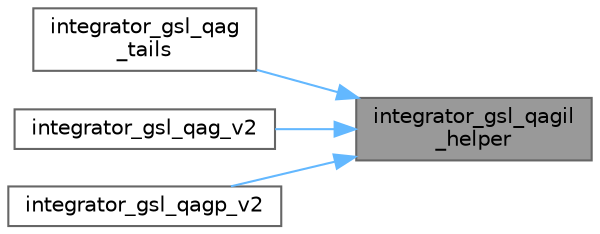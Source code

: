 digraph "integrator_gsl_qagil_helper"
{
 // INTERACTIVE_SVG=YES
 // LATEX_PDF_SIZE
  bgcolor="transparent";
  edge [fontname=Helvetica,fontsize=10,labelfontname=Helvetica,labelfontsize=10];
  node [fontname=Helvetica,fontsize=10,shape=box,height=0.2,width=0.4];
  rankdir="RL";
  Node1 [id="Node000001",label="integrator_gsl_qagil\l_helper",height=0.2,width=0.4,color="gray40", fillcolor="grey60", style="filled", fontcolor="black",tooltip=" "];
  Node1 -> Node2 [id="edge1_Node000001_Node000002",dir="back",color="steelblue1",style="solid",tooltip=" "];
  Node2 [id="Node000002",label="integrator_gsl_qag\l_tails",height=0.2,width=0.4,color="grey40", fillcolor="white", style="filled",URL="$dd/d1f/integrator_8hpp.html#aa15b0ce88379febc7dc7adb5303008b9",tooltip=" "];
  Node1 -> Node3 [id="edge2_Node000001_Node000003",dir="back",color="steelblue1",style="solid",tooltip=" "];
  Node3 [id="Node000003",label="integrator_gsl_qag_v2",height=0.2,width=0.4,color="grey40", fillcolor="white", style="filled",URL="$dd/d1f/integrator_8hpp.html#acf0416abd871040c11f90468397f2f57",tooltip=" "];
  Node1 -> Node4 [id="edge3_Node000001_Node000004",dir="back",color="steelblue1",style="solid",tooltip=" "];
  Node4 [id="Node000004",label="integrator_gsl_qagp_v2",height=0.2,width=0.4,color="grey40", fillcolor="white", style="filled",URL="$dd/d1f/integrator_8hpp.html#a876ad873e6c0706ca3bbc4aff9b59a0b",tooltip=" "];
}
